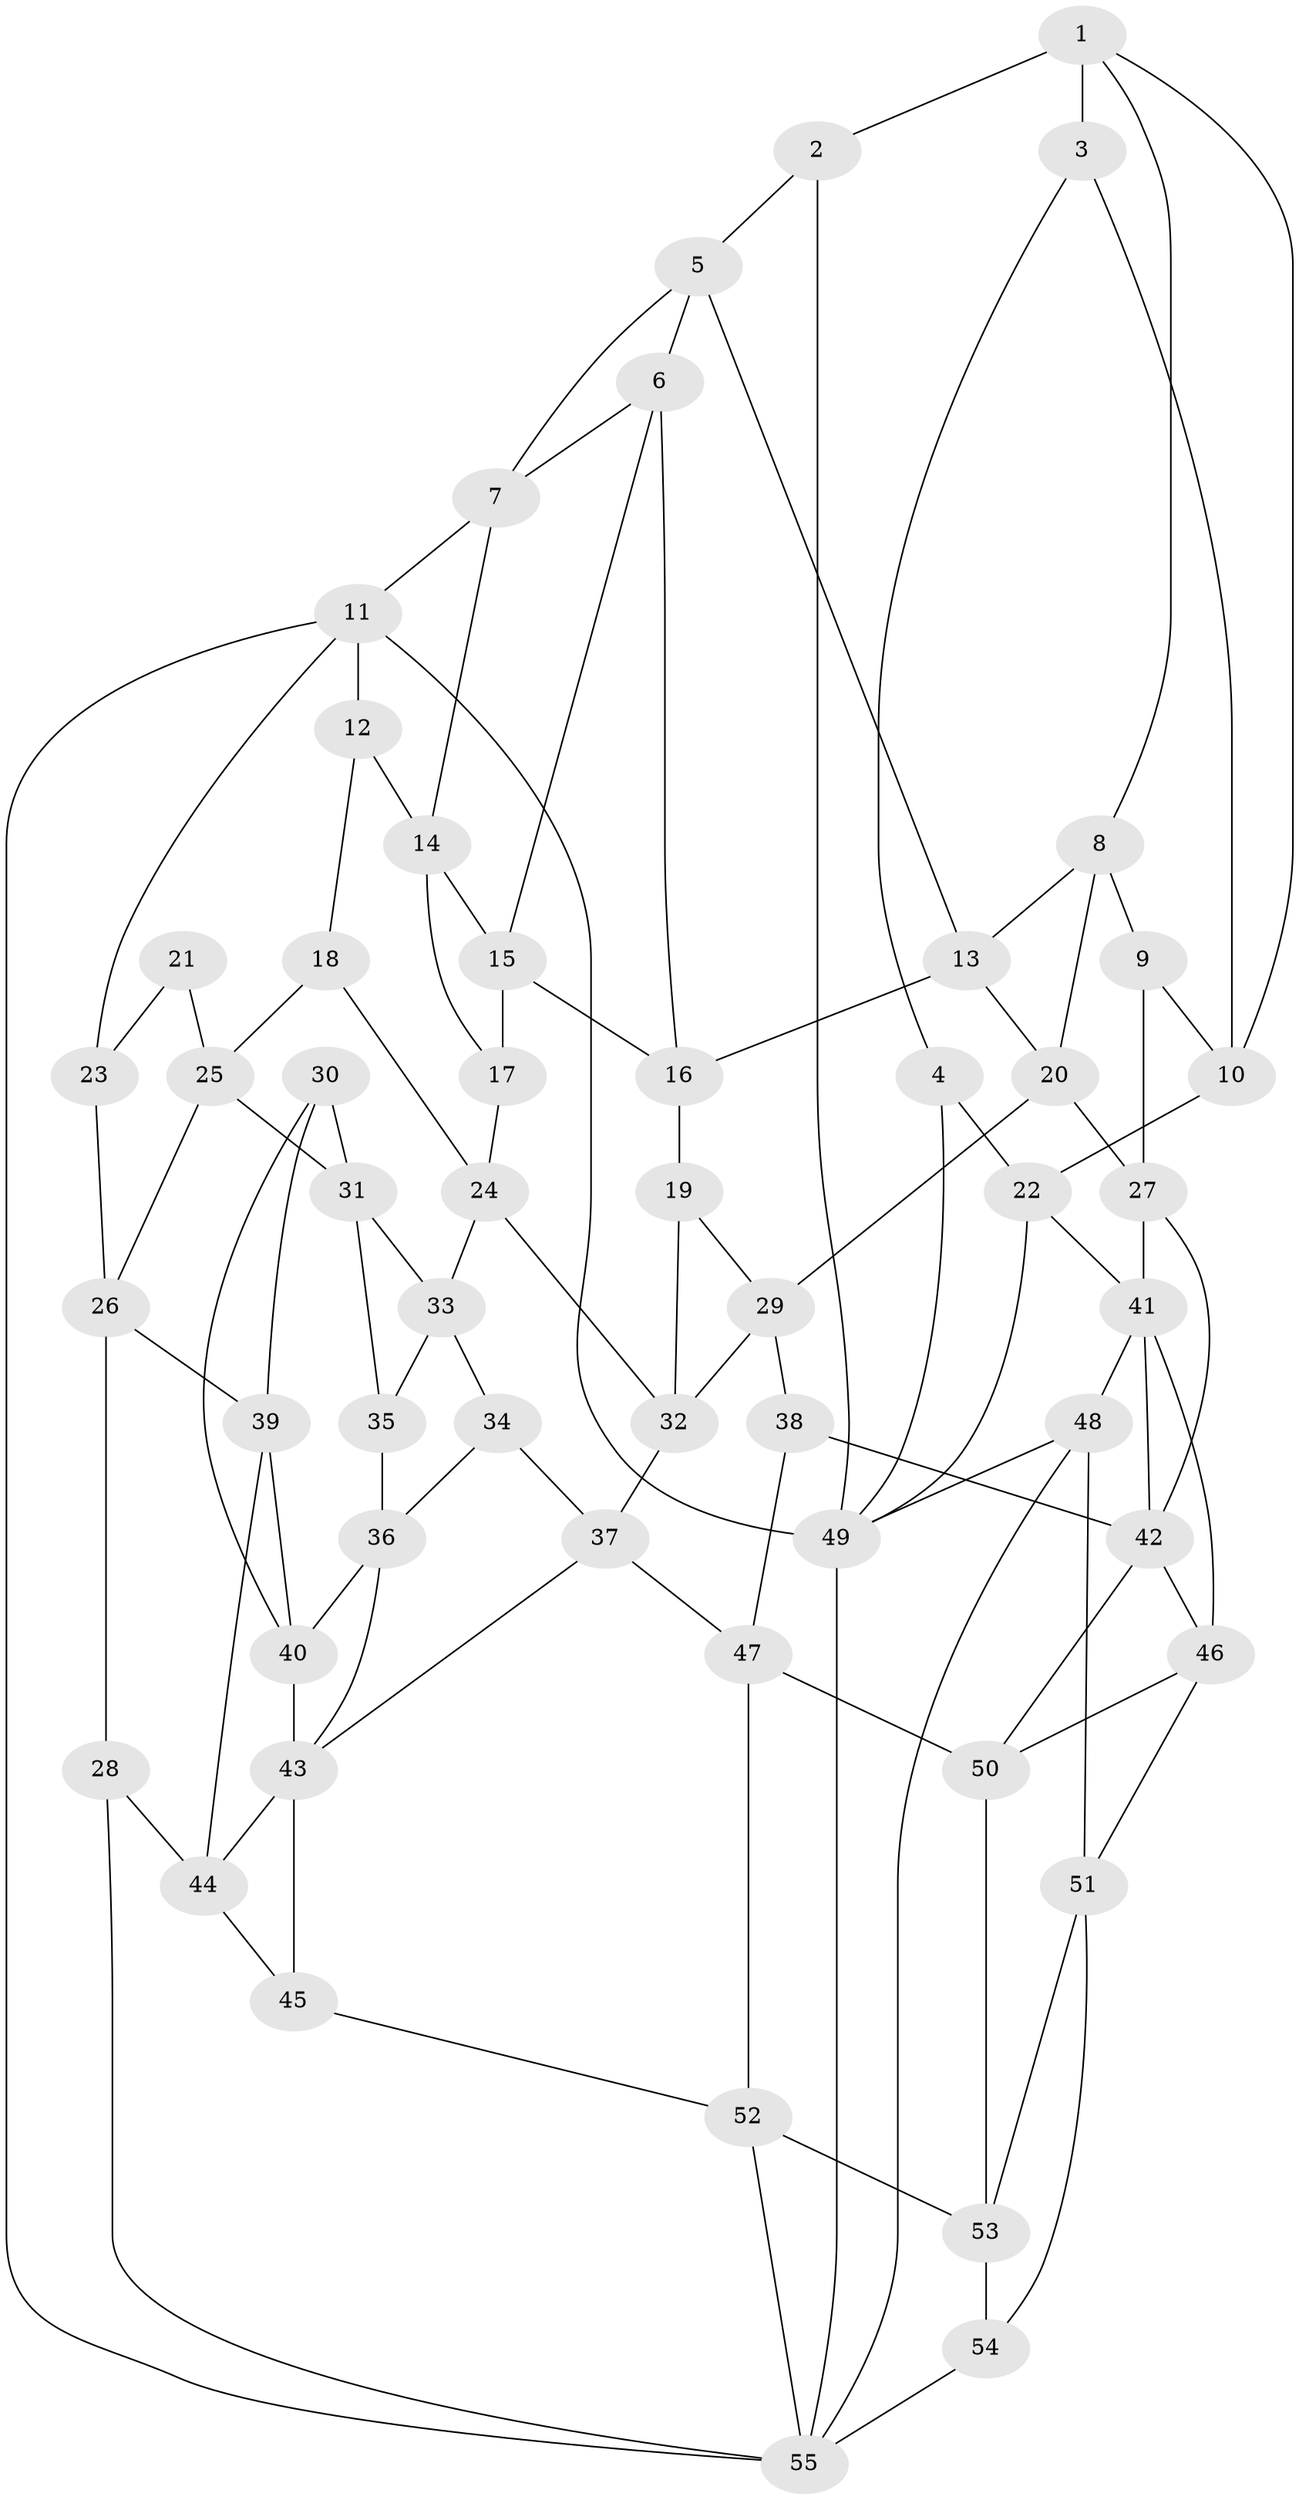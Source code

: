 // original degree distribution, {3: 0.027522935779816515, 4: 0.23853211009174313, 5: 0.5045871559633027, 6: 0.22935779816513763}
// Generated by graph-tools (version 1.1) at 2025/27/03/09/25 03:27:04]
// undirected, 55 vertices, 105 edges
graph export_dot {
graph [start="1"]
  node [color=gray90,style=filled];
  1;
  2;
  3;
  4;
  5;
  6;
  7;
  8;
  9;
  10;
  11;
  12;
  13;
  14;
  15;
  16;
  17;
  18;
  19;
  20;
  21;
  22;
  23;
  24;
  25;
  26;
  27;
  28;
  29;
  30;
  31;
  32;
  33;
  34;
  35;
  36;
  37;
  38;
  39;
  40;
  41;
  42;
  43;
  44;
  45;
  46;
  47;
  48;
  49;
  50;
  51;
  52;
  53;
  54;
  55;
  1 -- 2 [weight=1.0];
  1 -- 3 [weight=2.0];
  1 -- 8 [weight=1.0];
  1 -- 10 [weight=1.0];
  2 -- 5 [weight=1.0];
  2 -- 49 [weight=1.0];
  3 -- 4 [weight=1.0];
  3 -- 10 [weight=1.0];
  4 -- 22 [weight=1.0];
  4 -- 49 [weight=1.0];
  5 -- 6 [weight=1.0];
  5 -- 7 [weight=1.0];
  5 -- 13 [weight=1.0];
  6 -- 7 [weight=1.0];
  6 -- 15 [weight=1.0];
  6 -- 16 [weight=1.0];
  7 -- 11 [weight=1.0];
  7 -- 14 [weight=1.0];
  8 -- 9 [weight=1.0];
  8 -- 13 [weight=1.0];
  8 -- 20 [weight=1.0];
  9 -- 10 [weight=1.0];
  9 -- 27 [weight=1.0];
  10 -- 22 [weight=1.0];
  11 -- 12 [weight=1.0];
  11 -- 23 [weight=1.0];
  11 -- 49 [weight=1.0];
  11 -- 55 [weight=1.0];
  12 -- 14 [weight=1.0];
  12 -- 18 [weight=1.0];
  13 -- 16 [weight=1.0];
  13 -- 20 [weight=1.0];
  14 -- 15 [weight=1.0];
  14 -- 17 [weight=1.0];
  15 -- 16 [weight=1.0];
  15 -- 17 [weight=1.0];
  16 -- 19 [weight=1.0];
  17 -- 24 [weight=1.0];
  18 -- 24 [weight=1.0];
  18 -- 25 [weight=1.0];
  19 -- 29 [weight=1.0];
  19 -- 32 [weight=1.0];
  20 -- 27 [weight=1.0];
  20 -- 29 [weight=1.0];
  21 -- 23 [weight=2.0];
  21 -- 25 [weight=1.0];
  22 -- 41 [weight=1.0];
  22 -- 49 [weight=1.0];
  23 -- 26 [weight=1.0];
  24 -- 32 [weight=1.0];
  24 -- 33 [weight=1.0];
  25 -- 26 [weight=1.0];
  25 -- 31 [weight=1.0];
  26 -- 28 [weight=1.0];
  26 -- 39 [weight=1.0];
  27 -- 41 [weight=1.0];
  27 -- 42 [weight=1.0];
  28 -- 44 [weight=2.0];
  28 -- 55 [weight=1.0];
  29 -- 32 [weight=1.0];
  29 -- 38 [weight=1.0];
  30 -- 31 [weight=1.0];
  30 -- 39 [weight=1.0];
  30 -- 40 [weight=1.0];
  31 -- 33 [weight=1.0];
  31 -- 35 [weight=1.0];
  32 -- 37 [weight=1.0];
  33 -- 34 [weight=1.0];
  33 -- 35 [weight=1.0];
  34 -- 36 [weight=1.0];
  34 -- 37 [weight=1.0];
  35 -- 36 [weight=1.0];
  36 -- 40 [weight=1.0];
  36 -- 43 [weight=1.0];
  37 -- 43 [weight=1.0];
  37 -- 47 [weight=1.0];
  38 -- 42 [weight=2.0];
  38 -- 47 [weight=1.0];
  39 -- 40 [weight=1.0];
  39 -- 44 [weight=1.0];
  40 -- 43 [weight=1.0];
  41 -- 42 [weight=1.0];
  41 -- 46 [weight=1.0];
  41 -- 48 [weight=1.0];
  42 -- 46 [weight=1.0];
  42 -- 50 [weight=1.0];
  43 -- 44 [weight=2.0];
  43 -- 45 [weight=1.0];
  44 -- 45 [weight=1.0];
  45 -- 52 [weight=1.0];
  46 -- 50 [weight=1.0];
  46 -- 51 [weight=1.0];
  47 -- 50 [weight=1.0];
  47 -- 52 [weight=1.0];
  48 -- 49 [weight=1.0];
  48 -- 51 [weight=1.0];
  48 -- 55 [weight=1.0];
  49 -- 55 [weight=1.0];
  50 -- 53 [weight=1.0];
  51 -- 53 [weight=1.0];
  51 -- 54 [weight=1.0];
  52 -- 53 [weight=1.0];
  52 -- 55 [weight=1.0];
  53 -- 54 [weight=1.0];
  54 -- 55 [weight=1.0];
}
